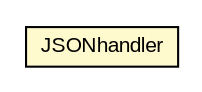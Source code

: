 #!/usr/local/bin/dot
#
# Class diagram 
# Generated by UMLGraph version R5_6-24-gf6e263 (http://www.umlgraph.org/)
#

digraph G {
	edge [fontname="arial",fontsize=10,labelfontname="arial",labelfontsize=10];
	node [fontname="arial",fontsize=10,shape=plaintext];
	nodesep=0.25;
	ranksep=0.5;
	// JSONhandler
	c105 [label=<<table title="JSONhandler" border="0" cellborder="1" cellspacing="0" cellpadding="2" port="p" bgcolor="lemonChiffon" href="./JSONhandler.html">
		<tr><td><table border="0" cellspacing="0" cellpadding="1">
<tr><td align="center" balign="center"> JSONhandler </td></tr>
		</table></td></tr>
		</table>>, URL="./JSONhandler.html", fontname="arial", fontcolor="black", fontsize=10.0];
}

